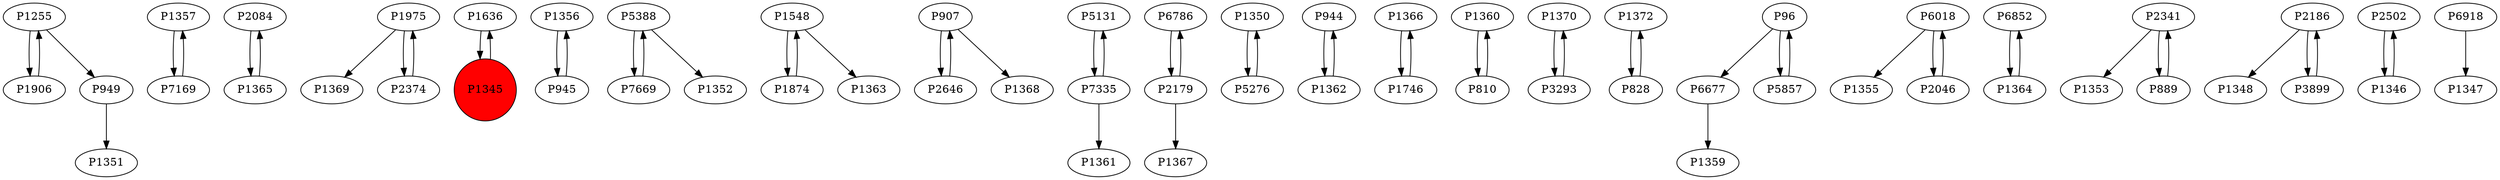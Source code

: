 digraph {
	P949 -> P1351
	P1357 -> P7169
	P2084 -> P1365
	P1975 -> P1369
	P1636 -> P1345
	P1345 -> P1636
	P1356 -> P945
	P5388 -> P7669
	P7169 -> P1357
	P1548 -> P1874
	P907 -> P2646
	P5131 -> P7335
	P6786 -> P2179
	P1350 -> P5276
	P944 -> P1362
	P1366 -> P1746
	P1360 -> P810
	P7335 -> P1361
	P1874 -> P1548
	P907 -> P1368
	P1370 -> P3293
	P1362 -> P944
	P1906 -> P1255
	P1746 -> P1366
	P1372 -> P828
	P96 -> P6677
	P1975 -> P2374
	P6018 -> P1355
	P6677 -> P1359
	P6852 -> P1364
	P2341 -> P1353
	P2374 -> P1975
	P7669 -> P5388
	P1255 -> P1906
	P6018 -> P2046
	P828 -> P1372
	P2186 -> P1348
	P2341 -> P889
	P2179 -> P6786
	P7335 -> P5131
	P2502 -> P1346
	P810 -> P1360
	P945 -> P1356
	P2186 -> P3899
	P3899 -> P2186
	P1255 -> P949
	P96 -> P5857
	P1364 -> P6852
	P2646 -> P907
	P1365 -> P2084
	P5388 -> P1352
	P889 -> P2341
	P1346 -> P2502
	P1548 -> P1363
	P2046 -> P6018
	P3293 -> P1370
	P6918 -> P1347
	P2179 -> P1367
	P5857 -> P96
	P5276 -> P1350
	P1345 [shape=circle]
	P1345 [style=filled]
	P1345 [fillcolor=red]
}